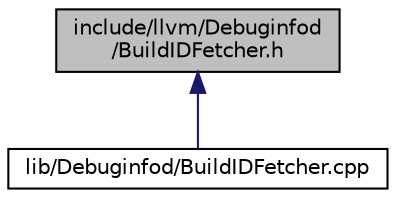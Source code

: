 digraph "include/llvm/Debuginfod/BuildIDFetcher.h"
{
 // LATEX_PDF_SIZE
  bgcolor="transparent";
  edge [fontname="Helvetica",fontsize="10",labelfontname="Helvetica",labelfontsize="10"];
  node [fontname="Helvetica",fontsize="10",shape=record];
  Node1 [label="include/llvm/Debuginfod\l/BuildIDFetcher.h",height=0.2,width=0.4,color="black", fillcolor="grey75", style="filled", fontcolor="black",tooltip=" "];
  Node1 -> Node2 [dir="back",color="midnightblue",fontsize="10",style="solid",fontname="Helvetica"];
  Node2 [label="lib/Debuginfod/BuildIDFetcher.cpp",height=0.2,width=0.4,color="black",URL="$BuildIDFetcher_8cpp.html",tooltip=" "];
}
